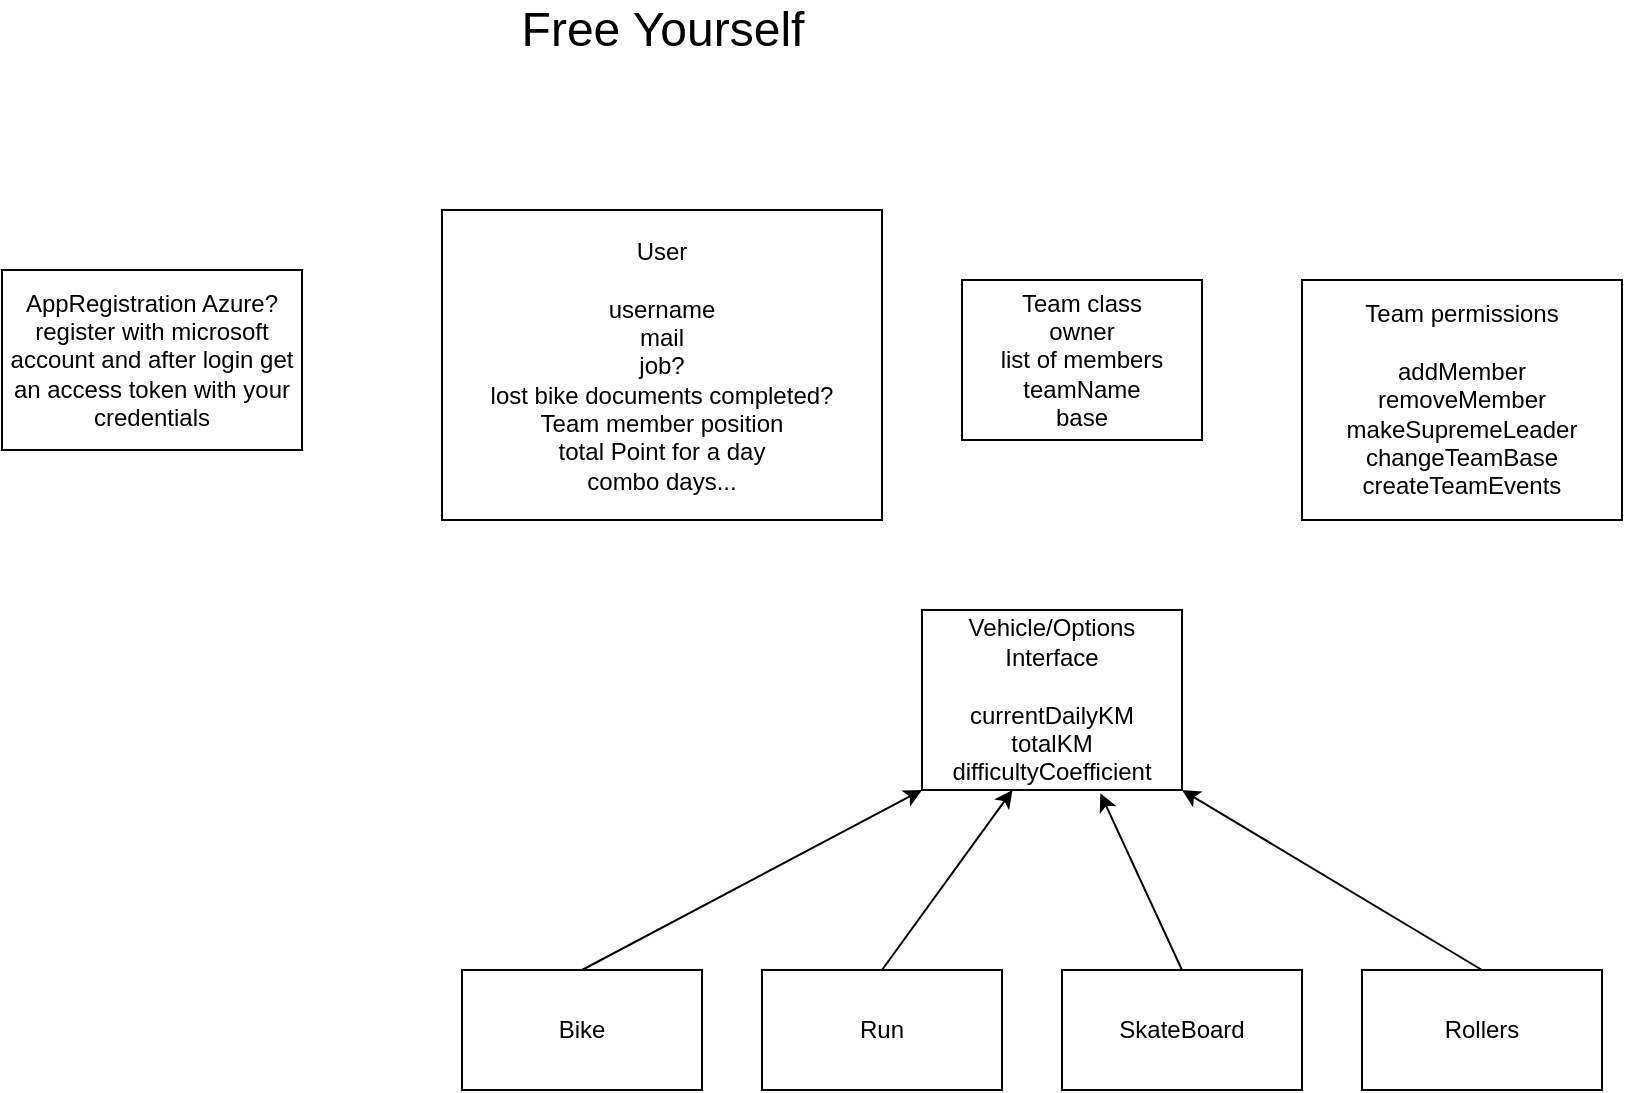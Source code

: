 <mxfile version="13.7.9" type="device"><diagram id="6ppKe5GzVv2r-FLDDeYr" name="Page-1"><mxGraphModel dx="1278" dy="523" grid="1" gridSize="10" guides="1" tooltips="1" connect="1" arrows="1" fold="1" page="1" pageScale="1" pageWidth="850" pageHeight="1100" math="0" shadow="0"><root><mxCell id="0"/><mxCell id="1" parent="0"/><mxCell id="yuepjZ1HCdEofwTogqZA-1" value="Vehicle/Options Interface&lt;br&gt;&lt;br&gt;currentDailyKM&lt;br&gt;totalKM&lt;br&gt;difficultyCoefficient" style="rounded=0;whiteSpace=wrap;html=1;" vertex="1" parent="1"><mxGeometry x="490" y="330" width="130" height="90" as="geometry"/></mxCell><mxCell id="yuepjZ1HCdEofwTogqZA-2" value="Bike" style="rounded=0;whiteSpace=wrap;html=1;" vertex="1" parent="1"><mxGeometry x="260" y="510" width="120" height="60" as="geometry"/></mxCell><mxCell id="yuepjZ1HCdEofwTogqZA-3" value="Run" style="rounded=0;whiteSpace=wrap;html=1;" vertex="1" parent="1"><mxGeometry x="410" y="510" width="120" height="60" as="geometry"/></mxCell><mxCell id="yuepjZ1HCdEofwTogqZA-4" value="SkateBoard" style="rounded=0;whiteSpace=wrap;html=1;" vertex="1" parent="1"><mxGeometry x="560" y="510" width="120" height="60" as="geometry"/></mxCell><mxCell id="yuepjZ1HCdEofwTogqZA-6" value="Rollers" style="rounded=0;whiteSpace=wrap;html=1;" vertex="1" parent="1"><mxGeometry x="710" y="510" width="120" height="60" as="geometry"/></mxCell><mxCell id="yuepjZ1HCdEofwTogqZA-7" value="" style="endArrow=classic;html=1;entryX=0;entryY=1;entryDx=0;entryDy=0;exitX=0.5;exitY=0;exitDx=0;exitDy=0;" edge="1" parent="1" source="yuepjZ1HCdEofwTogqZA-2" target="yuepjZ1HCdEofwTogqZA-1"><mxGeometry width="50" height="50" relative="1" as="geometry"><mxPoint x="100" y="130" as="sourcePoint"/><mxPoint x="150" y="80" as="targetPoint"/></mxGeometry></mxCell><mxCell id="yuepjZ1HCdEofwTogqZA-8" value="" style="endArrow=classic;html=1;entryX=0.348;entryY=1;entryDx=0;entryDy=0;entryPerimeter=0;exitX=0.5;exitY=0;exitDx=0;exitDy=0;" edge="1" parent="1" source="yuepjZ1HCdEofwTogqZA-3" target="yuepjZ1HCdEofwTogqZA-1"><mxGeometry width="50" height="50" relative="1" as="geometry"><mxPoint x="220" y="170" as="sourcePoint"/><mxPoint x="270" y="120" as="targetPoint"/></mxGeometry></mxCell><mxCell id="yuepjZ1HCdEofwTogqZA-9" value="" style="endArrow=classic;html=1;entryX=0.686;entryY=1.018;entryDx=0;entryDy=0;entryPerimeter=0;exitX=0.5;exitY=0;exitDx=0;exitDy=0;" edge="1" parent="1" source="yuepjZ1HCdEofwTogqZA-4" target="yuepjZ1HCdEofwTogqZA-1"><mxGeometry width="50" height="50" relative="1" as="geometry"><mxPoint x="330" y="270" as="sourcePoint"/><mxPoint x="380" y="220" as="targetPoint"/></mxGeometry></mxCell><mxCell id="yuepjZ1HCdEofwTogqZA-10" value="" style="endArrow=classic;html=1;exitX=0.5;exitY=0;exitDx=0;exitDy=0;entryX=1;entryY=1;entryDx=0;entryDy=0;" edge="1" parent="1" source="yuepjZ1HCdEofwTogqZA-6" target="yuepjZ1HCdEofwTogqZA-1"><mxGeometry width="50" height="50" relative="1" as="geometry"><mxPoint x="130" y="160" as="sourcePoint"/><mxPoint x="180" y="110" as="targetPoint"/></mxGeometry></mxCell><mxCell id="yuepjZ1HCdEofwTogqZA-11" value="AppRegistration Azure?&lt;br&gt;register with microsoft account and after login get an access token with your credentials" style="rounded=0;whiteSpace=wrap;html=1;" vertex="1" parent="1"><mxGeometry x="30" y="160" width="150" height="90" as="geometry"/></mxCell><mxCell id="yuepjZ1HCdEofwTogqZA-12" value="User&lt;br&gt;&lt;br&gt;username&lt;br&gt;mail&lt;br&gt;job?&lt;br&gt;lost bike documents completed?&lt;br&gt;Team member position&lt;br&gt;total Point for a day&lt;br&gt;combo days..." style="rounded=0;whiteSpace=wrap;html=1;" vertex="1" parent="1"><mxGeometry x="250" y="130" width="220" height="155" as="geometry"/></mxCell><mxCell id="yuepjZ1HCdEofwTogqZA-13" value="Team permissions&lt;br&gt;&lt;br&gt;addMember&lt;br&gt;removeMember&lt;br&gt;makeSupremeLeader&lt;br&gt;changeTeamBase&lt;br&gt;createTeamEvents" style="rounded=0;whiteSpace=wrap;html=1;" vertex="1" parent="1"><mxGeometry x="680" y="165" width="160" height="120" as="geometry"/></mxCell><mxCell id="yuepjZ1HCdEofwTogqZA-14" value="Team class&lt;br&gt;owner&lt;br&gt;list of members&lt;br&gt;teamName&lt;br&gt;base" style="rounded=0;whiteSpace=wrap;html=1;" vertex="1" parent="1"><mxGeometry x="510" y="165" width="120" height="80" as="geometry"/></mxCell><mxCell id="yuepjZ1HCdEofwTogqZA-15" value="&lt;font style=&quot;font-size: 24px&quot;&gt;Free Yourself&lt;/font&gt;" style="text;html=1;align=center;verticalAlign=middle;resizable=0;points=[];autosize=1;" vertex="1" parent="1"><mxGeometry x="280" y="30" width="160" height="20" as="geometry"/></mxCell></root></mxGraphModel></diagram></mxfile>